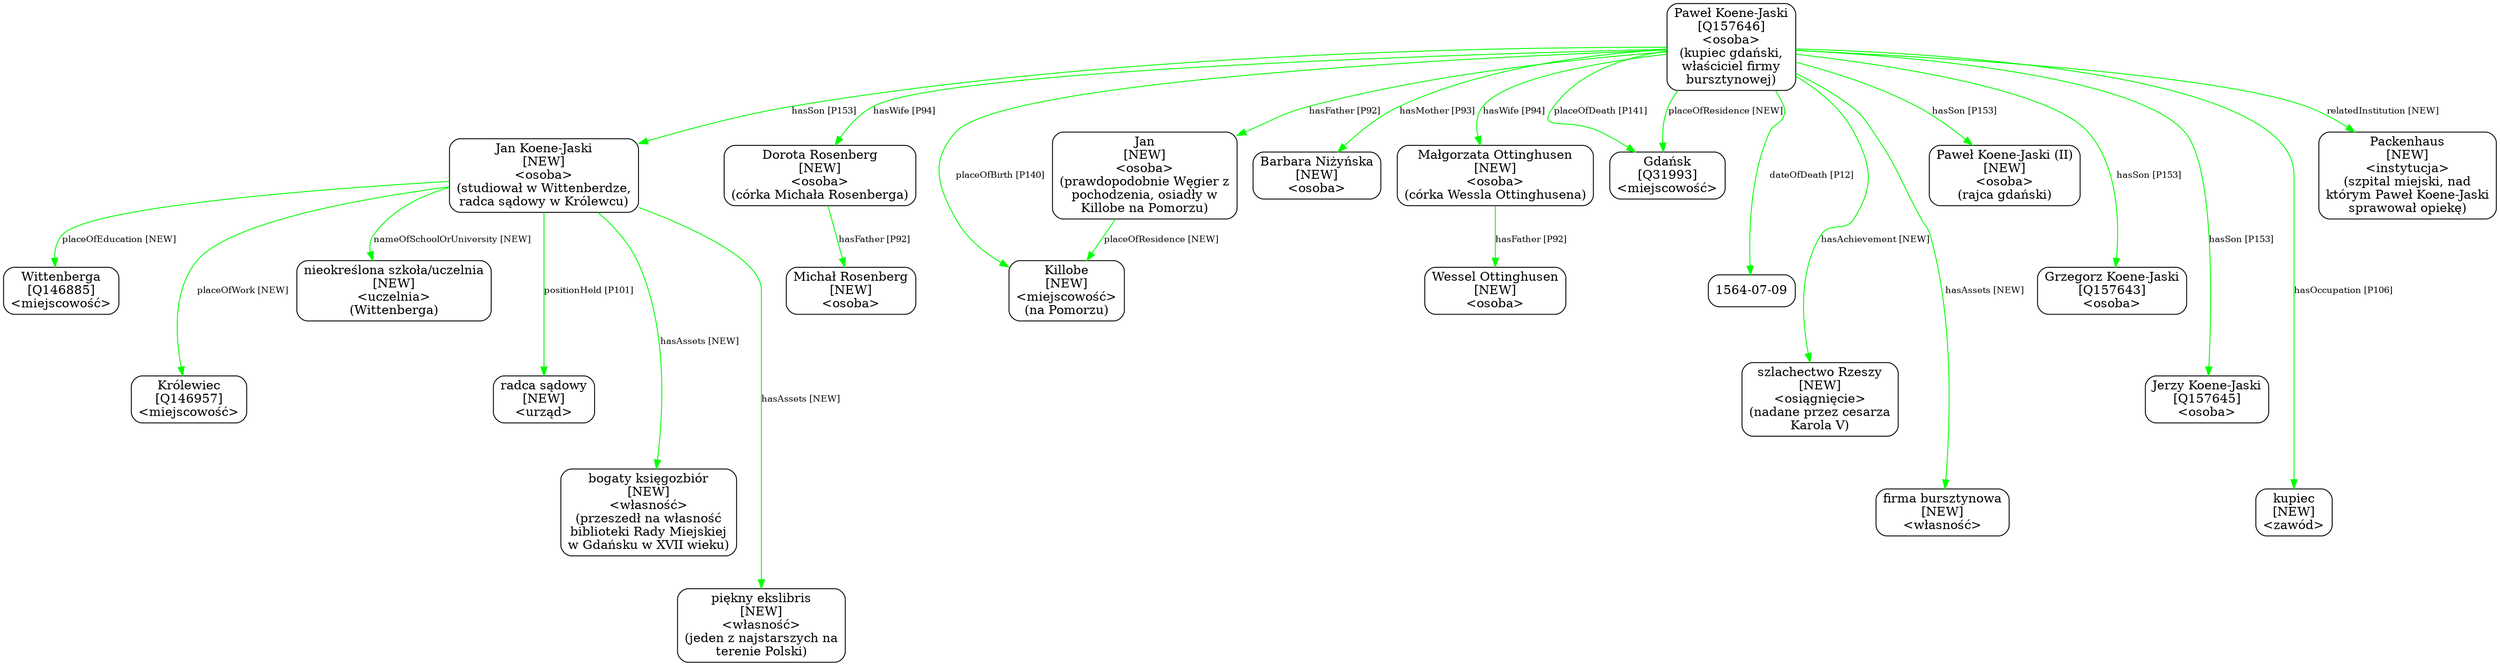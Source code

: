 digraph {
	node [shape=box,
		style=rounded
	];
	edge [fontsize=10];
	"Paweł Koene-Jaski
[Q157646]
<osoba>
(kupiec gdański,
właściciel firmy
bursztynowej)"	[color=black,
		label="Paweł Koene-Jaski
[Q157646]
<osoba>
(kupiec gdański,
właściciel firmy
bursztynowej)"];
	"Jan Koene-Jaski
[NEW]
<osoba>
(studiował w Wittenberdze,
radca sądowy w Królewcu)"	[color=black,
		label="Jan Koene-Jaski
[NEW]
<osoba>
(studiował w Wittenberdze,
radca sądowy w Królewcu)"];
	"Paweł Koene-Jaski
[Q157646]
<osoba>
(kupiec gdański,
właściciel firmy
bursztynowej)" -> "Jan Koene-Jaski
[NEW]
<osoba>
(studiował w Wittenberdze,
radca sądowy w Królewcu)"	[color=green,
		label="hasSon [P153]"];
	"Jan
[NEW]
<osoba>
(prawdopodobnie Węgier z
pochodzenia, osiadły w
Killobe na Pomorzu)"	[color=black,
		label="Jan
[NEW]
<osoba>
(prawdopodobnie Węgier z
pochodzenia, osiadły w
Killobe na Pomorzu)"];
	"Paweł Koene-Jaski
[Q157646]
<osoba>
(kupiec gdański,
właściciel firmy
bursztynowej)" -> "Jan
[NEW]
<osoba>
(prawdopodobnie Węgier z
pochodzenia, osiadły w
Killobe na Pomorzu)"	[color=green,
		label="hasFather [P92]"];
	"Dorota Rosenberg
[NEW]
<osoba>
(córka Michała Rosenberga)"	[color=black,
		label="Dorota Rosenberg
[NEW]
<osoba>
(córka Michała Rosenberga)"];
	"Paweł Koene-Jaski
[Q157646]
<osoba>
(kupiec gdański,
właściciel firmy
bursztynowej)" -> "Dorota Rosenberg
[NEW]
<osoba>
(córka Michała Rosenberga)"	[color=green,
		label="hasWife [P94]"];
	"Małgorzata Ottinghusen
[NEW]
<osoba>
(córka Wessla Ottinghusena)"	[color=black,
		label="Małgorzata Ottinghusen
[NEW]
<osoba>
(córka Wessla Ottinghusena)"];
	"Paweł Koene-Jaski
[Q157646]
<osoba>
(kupiec gdański,
właściciel firmy
bursztynowej)" -> "Małgorzata Ottinghusen
[NEW]
<osoba>
(córka Wessla Ottinghusena)"	[color=green,
		label="hasWife [P94]"];
	"Paweł Koene-Jaski
[Q157646]
<osoba>
(kupiec gdański,
właściciel firmy
bursztynowej)" -> "Barbara Niżyńska
[NEW]
<osoba>"	[color=green,
		label="hasMother [P93]",
		minlen=1];
	"Paweł Koene-Jaski
[Q157646]
<osoba>
(kupiec gdański,
właściciel firmy
bursztynowej)" -> "Killobe
[NEW]
<miejscowość>
(na Pomorzu)"	[color=green,
		label="placeOfBirth [P140]"];
	"Paweł Koene-Jaski
[Q157646]
<osoba>
(kupiec gdański,
właściciel firmy
bursztynowej)" -> "Gdańsk
[Q31993]
<miejscowość>"	[color=green,
		label="placeOfDeath [P141]"];
	"Paweł Koene-Jaski
[Q157646]
<osoba>
(kupiec gdański,
właściciel firmy
bursztynowej)" -> "Gdańsk
[Q31993]
<miejscowość>"	[color=green,
		label="placeOfResidence [NEW]"];
	"Paweł Koene-Jaski
[Q157646]
<osoba>
(kupiec gdański,
właściciel firmy
bursztynowej)" -> "1564-07-09"	[color=green,
		label="dateOfDeath [P12]",
		minlen=2];
	"Paweł Koene-Jaski
[Q157646]
<osoba>
(kupiec gdański,
właściciel firmy
bursztynowej)" -> "szlachectwo Rzeszy
[NEW]
<osiągnięcie>
(nadane przez cesarza
Karola V)"	[color=green,
		label="hasAchievement [NEW]",
		minlen=3];
	"Paweł Koene-Jaski
[Q157646]
<osoba>
(kupiec gdański,
właściciel firmy
bursztynowej)" -> "firma bursztynowa
[NEW]
<własność>"	[color=green,
		label="hasAssets [NEW]",
		minlen=4];
	"Paweł Koene-Jaski
[Q157646]
<osoba>
(kupiec gdański,
właściciel firmy
bursztynowej)" -> "Paweł Koene-Jaski (II)
[NEW]
<osoba>
(rajca gdański)"	[color=green,
		label="hasSon [P153]",
		minlen=1];
	"Paweł Koene-Jaski
[Q157646]
<osoba>
(kupiec gdański,
właściciel firmy
bursztynowej)" -> "Grzegorz Koene-Jaski
[Q157643]
<osoba>"	[color=green,
		label="hasSon [P153]",
		minlen=2];
	"Paweł Koene-Jaski
[Q157646]
<osoba>
(kupiec gdański,
właściciel firmy
bursztynowej)" -> "Jerzy Koene-Jaski
[Q157645]
<osoba>"	[color=green,
		label="hasSon [P153]",
		minlen=3];
	"Paweł Koene-Jaski
[Q157646]
<osoba>
(kupiec gdański,
właściciel firmy
bursztynowej)" -> "kupiec
[NEW]
<zawód>"	[color=green,
		label="hasOccupation [P106]",
		minlen=4];
	"Paweł Koene-Jaski
[Q157646]
<osoba>
(kupiec gdański,
właściciel firmy
bursztynowej)" -> "Packenhaus
[NEW]
<instytucja>
(szpital miejski, nad
którym Paweł Koene-Jaski
sprawował opiekę)"	[color=green,
		label="relatedInstitution [NEW]",
		minlen=1];
	"Jan Koene-Jaski
[NEW]
<osoba>
(studiował w Wittenberdze,
radca sądowy w Królewcu)" -> "nieokreślona szkoła/uczelnia
[NEW]
<uczelnia>
(Wittenberga)"	[color=green,
		label="nameOfSchoolOrUniversity [NEW]",
		minlen=1];
	"Jan Koene-Jaski
[NEW]
<osoba>
(studiował w Wittenberdze,
radca sądowy w Królewcu)" -> "radca sądowy
[NEW]
<urząd>"	[color=green,
		label="positionHeld [P101]",
		minlen=2];
	"Jan Koene-Jaski
[NEW]
<osoba>
(studiował w Wittenberdze,
radca sądowy w Królewcu)" -> "bogaty księgozbiór
[NEW]
<własność>
(przeszedł na własność
biblioteki Rady Miejskiej
w Gdańsku w XVII wieku)"	[color=green,
		label="hasAssets [NEW]",
		minlen=3];
	"Jan Koene-Jaski
[NEW]
<osoba>
(studiował w Wittenberdze,
radca sądowy w Królewcu)" -> "piękny ekslibris
[NEW]
<własność>
(jeden z najstarszych na
terenie Polski)"	[color=green,
		label="hasAssets [NEW]",
		minlen=4];
	"Jan Koene-Jaski
[NEW]
<osoba>
(studiował w Wittenberdze,
radca sądowy w Królewcu)" -> "Wittenberga
[Q146885]
<miejscowość>"	[color=green,
		label="placeOfEducation [NEW]",
		minlen=1];
	"Jan Koene-Jaski
[NEW]
<osoba>
(studiował w Wittenberdze,
radca sądowy w Królewcu)" -> "Królewiec
[Q146957]
<miejscowość>"	[color=green,
		label="placeOfWork [NEW]",
		minlen=2];
	"Jan
[NEW]
<osoba>
(prawdopodobnie Węgier z
pochodzenia, osiadły w
Killobe na Pomorzu)" -> "Killobe
[NEW]
<miejscowość>
(na Pomorzu)"	[color=green,
		label="placeOfResidence [NEW]"];
	"Dorota Rosenberg
[NEW]
<osoba>
(córka Michała Rosenberga)" -> "Michał Rosenberg
[NEW]
<osoba>"	[color=green,
		label="hasFather [P92]",
		minlen=1];
	"Małgorzata Ottinghusen
[NEW]
<osoba>
(córka Wessla Ottinghusena)" -> "Wessel Ottinghusen
[NEW]
<osoba>"	[color=green,
		label="hasFather [P92]",
		minlen=1];
}
